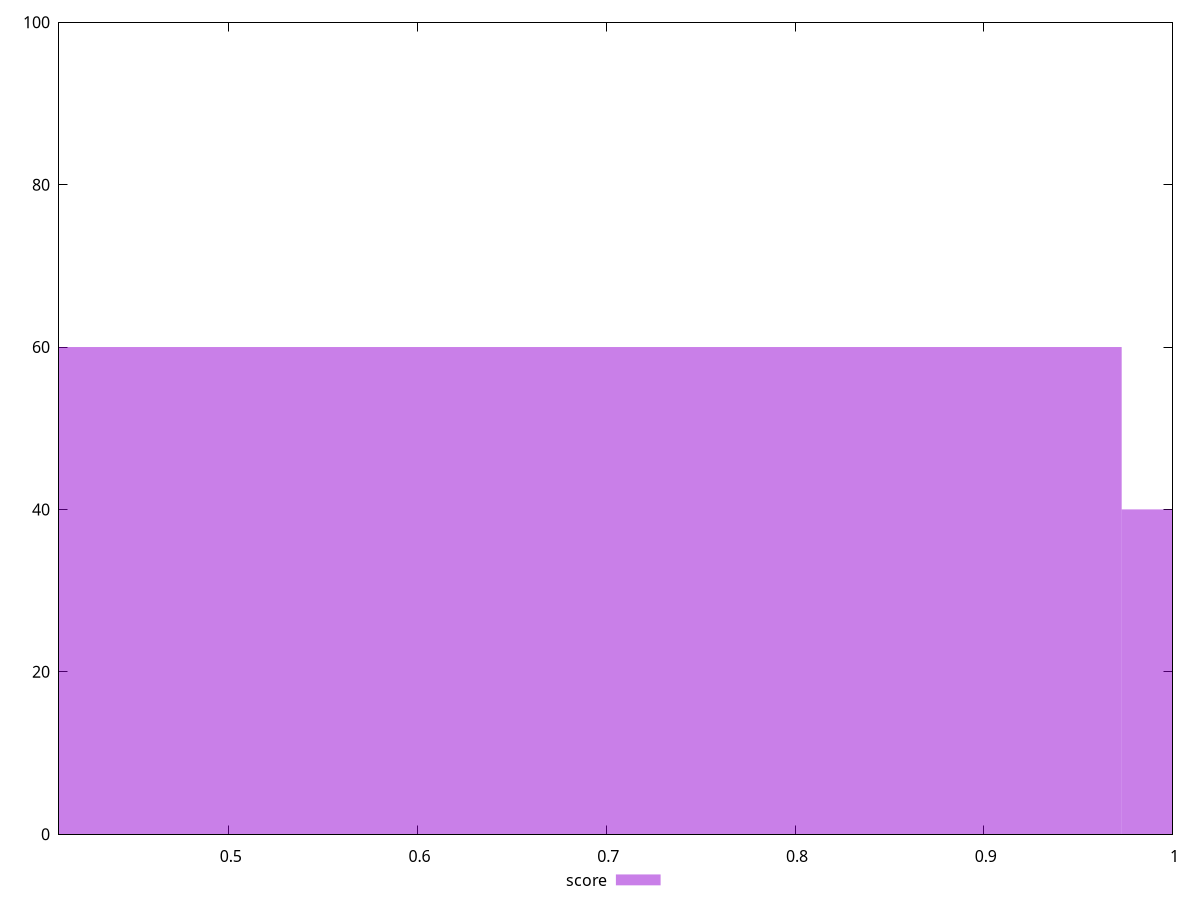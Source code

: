 reset

$score <<EOF
0.6487134356654273 60
1.2974268713308545 40
EOF

set key outside below
set boxwidth 0.6487134356654273
set xrange [0.41:1]
set yrange [0:100]
set trange [0:100]
set style fill transparent solid 0.5 noborder
set terminal svg size 640, 490 enhanced background rgb 'white'
set output "report_00009_2021-02-08T22-37-41.559Z/offscreen-images/samples/pages/score/histogram.svg"

plot $score title "score" with boxes

reset

